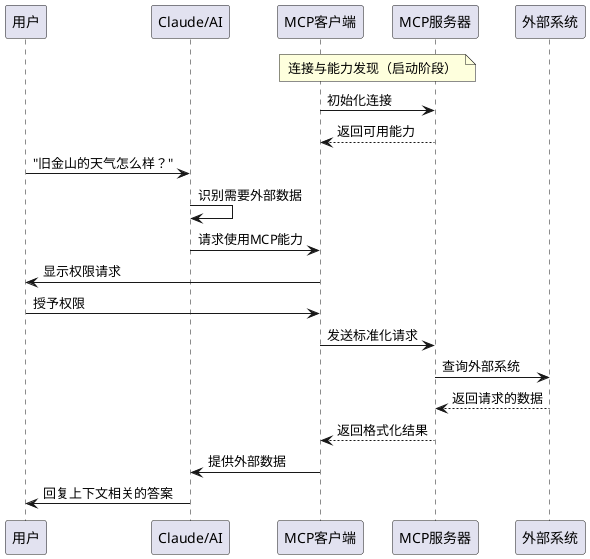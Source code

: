 @startuml
participant 用户
participant "Claude/AI"
participant "MCP客户端"
participant "MCP服务器"
participant "外部系统"

note over "MCP客户端", "MCP服务器": 连接与能力发现（启动阶段）

"MCP客户端" -> "MCP服务器": 初始化连接
"MCP服务器" --> "MCP客户端": 返回可用能力

用户 -> "Claude/AI": "旧金山的天气怎么样？"

"Claude/AI" -> "Claude/AI": 识别需要外部数据
"Claude/AI" -> "MCP客户端": 请求使用MCP能力
"MCP客户端" -> 用户: 显示权限请求
用户 -> "MCP客户端": 授予权限

"MCP客户端" -> "MCP服务器": 发送标准化请求
"MCP服务器" -> "外部系统": 查询外部系统
"外部系统" --> "MCP服务器": 返回请求的数据
"MCP服务器" --> "MCP客户端": 返回格式化结果
"MCP客户端" -> "Claude/AI": 提供外部数据
"Claude/AI" -> 用户: 回复上下文相关的答案

@enduml